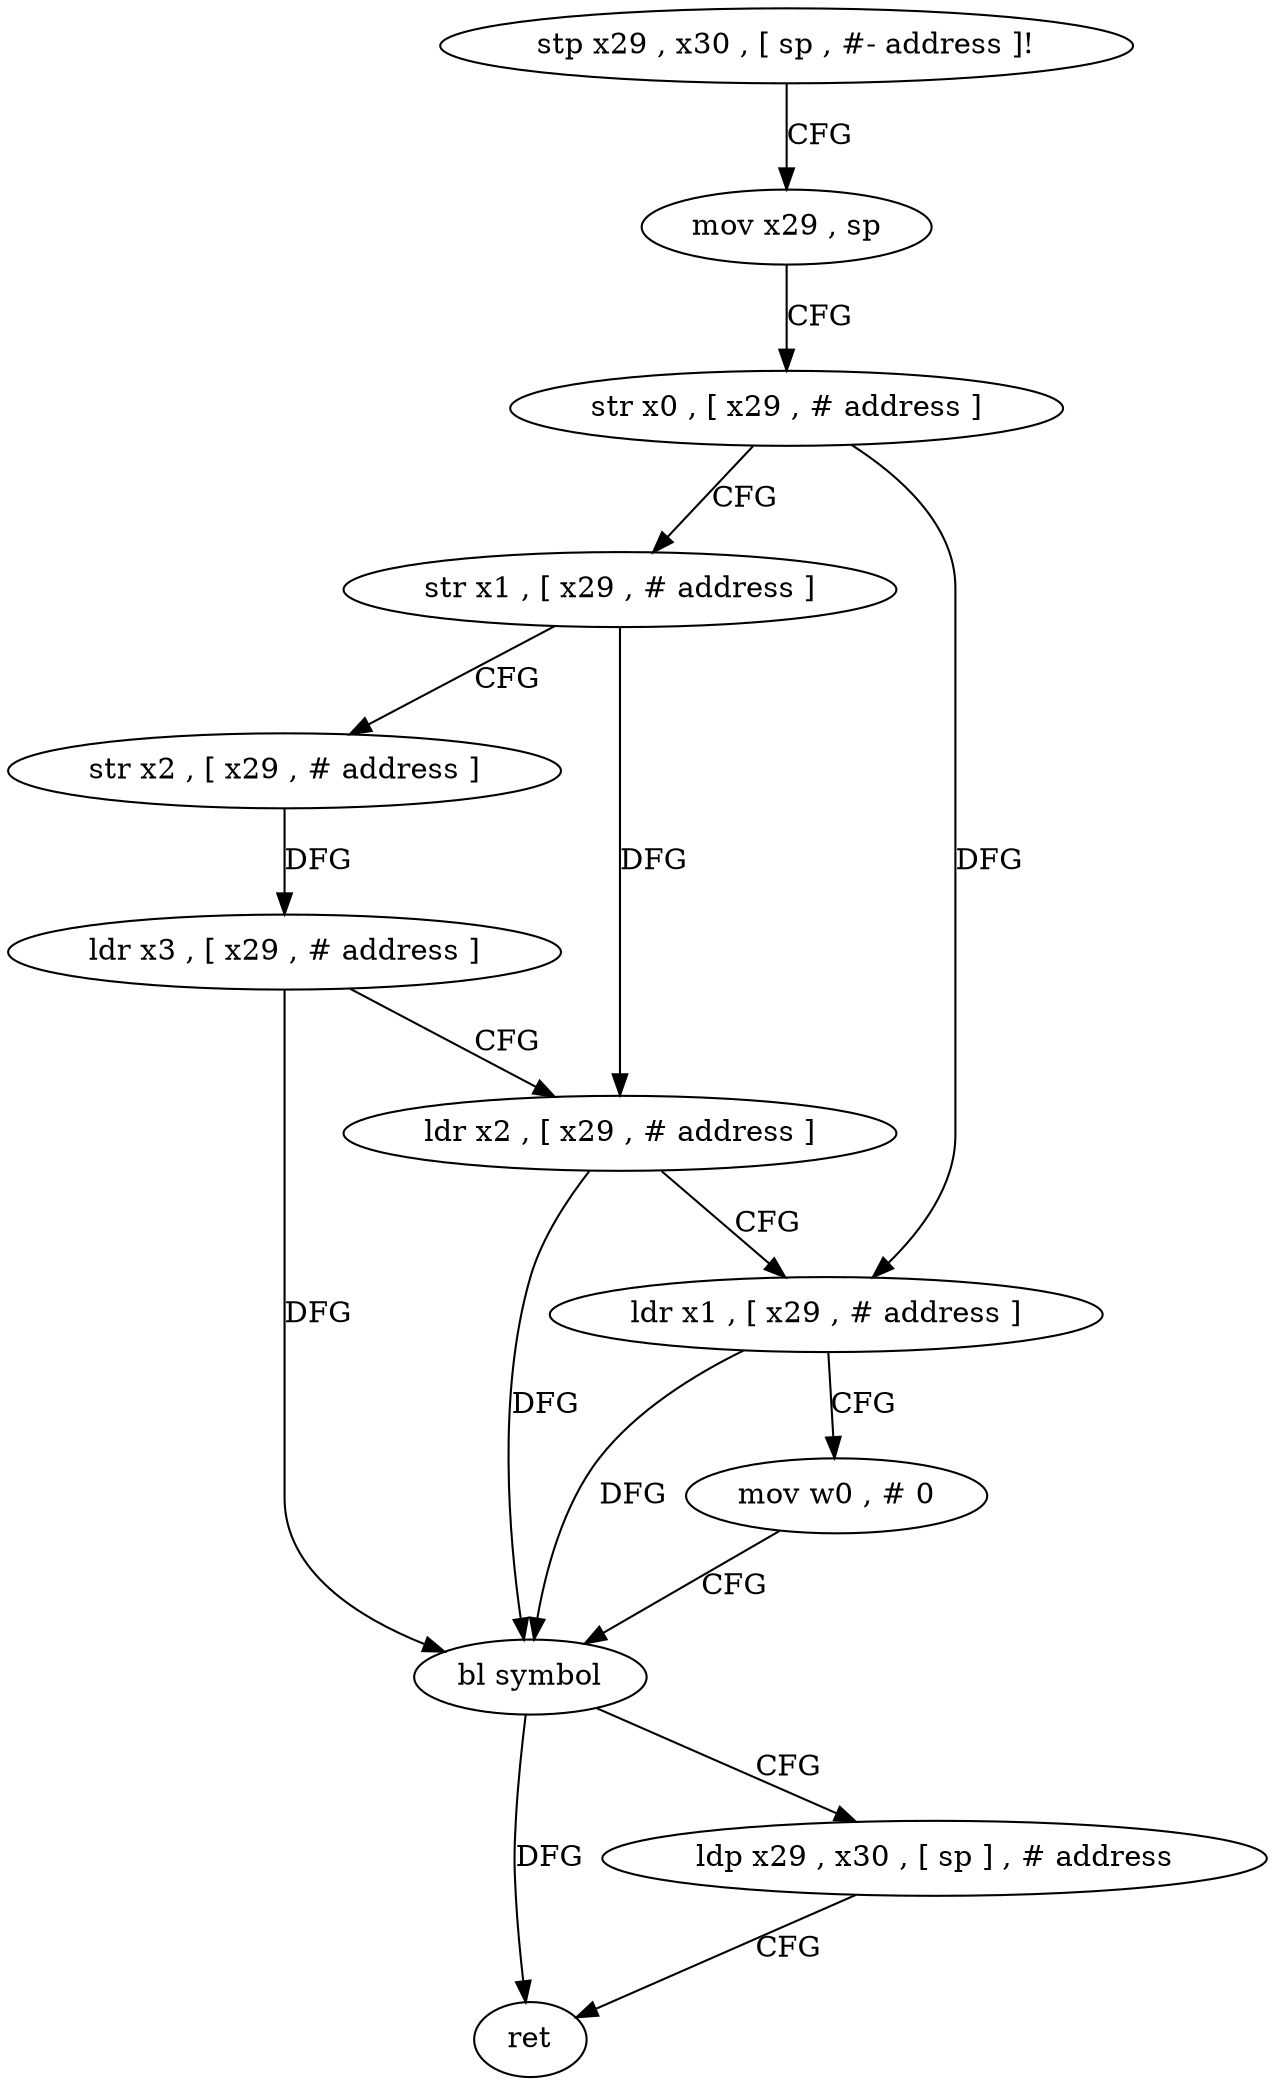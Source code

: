 digraph "func" {
"4382108" [label = "stp x29 , x30 , [ sp , #- address ]!" ]
"4382112" [label = "mov x29 , sp" ]
"4382116" [label = "str x0 , [ x29 , # address ]" ]
"4382120" [label = "str x1 , [ x29 , # address ]" ]
"4382124" [label = "str x2 , [ x29 , # address ]" ]
"4382128" [label = "ldr x3 , [ x29 , # address ]" ]
"4382132" [label = "ldr x2 , [ x29 , # address ]" ]
"4382136" [label = "ldr x1 , [ x29 , # address ]" ]
"4382140" [label = "mov w0 , # 0" ]
"4382144" [label = "bl symbol" ]
"4382148" [label = "ldp x29 , x30 , [ sp ] , # address" ]
"4382152" [label = "ret" ]
"4382108" -> "4382112" [ label = "CFG" ]
"4382112" -> "4382116" [ label = "CFG" ]
"4382116" -> "4382120" [ label = "CFG" ]
"4382116" -> "4382136" [ label = "DFG" ]
"4382120" -> "4382124" [ label = "CFG" ]
"4382120" -> "4382132" [ label = "DFG" ]
"4382124" -> "4382128" [ label = "DFG" ]
"4382128" -> "4382132" [ label = "CFG" ]
"4382128" -> "4382144" [ label = "DFG" ]
"4382132" -> "4382136" [ label = "CFG" ]
"4382132" -> "4382144" [ label = "DFG" ]
"4382136" -> "4382140" [ label = "CFG" ]
"4382136" -> "4382144" [ label = "DFG" ]
"4382140" -> "4382144" [ label = "CFG" ]
"4382144" -> "4382148" [ label = "CFG" ]
"4382144" -> "4382152" [ label = "DFG" ]
"4382148" -> "4382152" [ label = "CFG" ]
}
